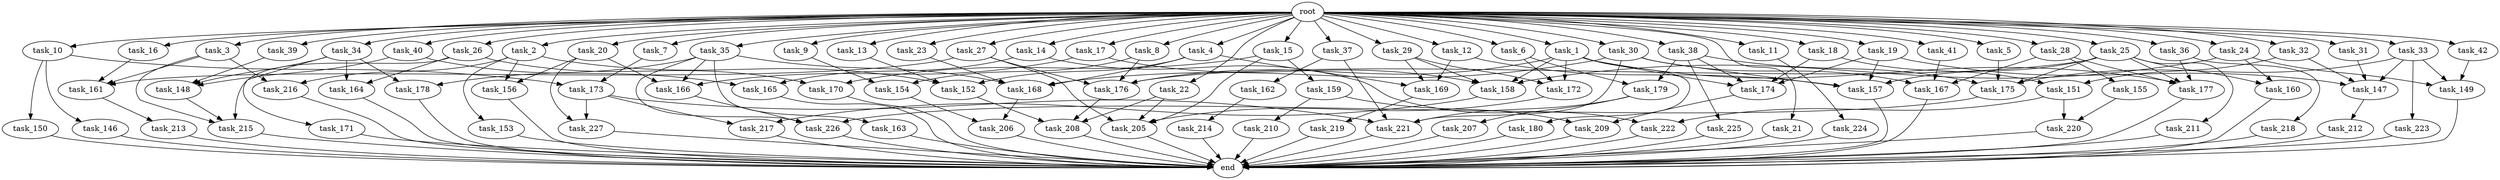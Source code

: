 digraph G {
  task_162 [size="2147483648.000000"];
  task_147 [size="5669356830.720000"];
  task_221 [size="11596411699.200001"];
  task_15 [size="10.240000"];
  task_206 [size="3865470566.400000"];
  task_161 [size="15547781611.520000"];
  task_9 [size="10.240000"];
  task_40 [size="10.240000"];
  task_215 [size="7645041786.880000"];
  task_36 [size="10.240000"];
  task_4 [size="10.240000"];
  task_179 [size="9105330667.520000"];
  task_166 [size="13056700579.840000"];
  task_13 [size="10.240000"];
  task_14 [size="10.240000"];
  task_174 [size="13572096655.360001"];
  task_32 [size="10.240000"];
  task_3 [size="10.240000"];
  task_159 [size="343597383.680000"];
  task_5 [size="10.240000"];
  task_169 [size="17952963297.279999"];
  task_20 [size="10.240000"];
  task_155 [size="1374389534.720000"];
  task_213 [size="343597383.680000"];
  task_156 [size="7301444403.200000"];
  task_26 [size="10.240000"];
  task_28 [size="10.240000"];
  task_148 [size="5583457484.800000"];
  task_158 [size="17609365913.599998"];
  task_41 [size="10.240000"];
  task_208 [size="5669356830.720000"];
  task_150 [size="6957847019.520000"];
  task_6 [size="10.240000"];
  task_2 [size="10.240000"];
  task_172 [size="16234976378.880001"];
  task_7 [size="10.240000"];
  task_176 [size="17867063951.360001"];
  task_25 [size="10.240000"];
  task_163 [size="8589934592.000000"];
  task_21 [size="10.240000"];
  task_31 [size="10.240000"];
  task_1 [size="10.240000"];
  task_23 [size="10.240000"];
  task_217 [size="10050223472.639999"];
  task_224 [size="5497558138.880000"];
  task_29 [size="10.240000"];
  task_205 [size="8589934592.000000"];
  task_173 [size="9105330667.520000"];
  task_180 [size="5497558138.880000"];
  task_171 [size="343597383.680000"];
  task_209 [size="6356551598.080000"];
  task_220 [size="7645041786.880000"];
  task_210 [size="2147483648.000000"];
  task_24 [size="10.240000"];
  task_18 [size="10.240000"];
  task_218 [size="8589934592.000000"];
  task_167 [size="3865470566.400000"];
  task_226 [size="10307921510.400000"];
  task_170 [size="687194767.360000"];
  task_157 [size="12884901888.000000"];
  task_165 [size="10050223472.639999"];
  task_22 [size="10.240000"];
  task_19 [size="10.240000"];
  task_42 [size="10.240000"];
  task_168 [size="18468359372.799999"];
  task_154 [size="8589934592.000000"];
  task_222 [size="9105330667.520000"];
  task_177 [size="16836271800.320000"];
  task_164 [size="687194767.360000"];
  task_16 [size="10.240000"];
  task_30 [size="10.240000"];
  task_39 [size="10.240000"];
  task_17 [size="10.240000"];
  task_8 [size="10.240000"];
  task_12 [size="10.240000"];
  task_34 [size="10.240000"];
  root [size="0.000000"];
  task_216 [size="7301444403.200000"];
  task_214 [size="2147483648.000000"];
  end [size="0.000000"];
  task_152 [size="8074538516.480000"];
  task_151 [size="2491081031.680000"];
  task_10 [size="10.240000"];
  task_219 [size="6957847019.520000"];
  task_27 [size="10.240000"];
  task_175 [size="11081015623.680000"];
  task_212 [size="343597383.680000"];
  task_37 [size="10.240000"];
  task_35 [size="10.240000"];
  task_33 [size="10.240000"];
  task_225 [size="6957847019.520000"];
  task_178 [size="8933531975.680000"];
  task_149 [size="9019431321.600000"];
  task_38 [size="10.240000"];
  task_207 [size="4209067950.080000"];
  task_211 [size="1374389534.720000"];
  task_11 [size="10.240000"];
  task_227 [size="6184752906.240000"];
  task_153 [size="4209067950.080000"];
  task_146 [size="6957847019.520000"];
  task_223 [size="1374389534.720000"];
  task_160 [size="3521873182.720000"];

  task_162 -> task_214 [size="209715200.000000"];
  task_147 -> task_212 [size="33554432.000000"];
  task_221 -> end [size="1.000000"];
  task_15 -> task_159 [size="33554432.000000"];
  task_15 -> task_170 [size="33554432.000000"];
  task_15 -> task_205 [size="33554432.000000"];
  task_206 -> end [size="1.000000"];
  task_161 -> task_213 [size="33554432.000000"];
  task_9 -> task_154 [size="301989888.000000"];
  task_40 -> task_165 [size="301989888.000000"];
  task_40 -> task_148 [size="301989888.000000"];
  task_215 -> end [size="1.000000"];
  task_36 -> task_177 [size="838860800.000000"];
  task_36 -> task_218 [size="838860800.000000"];
  task_4 -> task_168 [size="75497472.000000"];
  task_4 -> task_169 [size="75497472.000000"];
  task_4 -> task_152 [size="75497472.000000"];
  task_179 -> task_207 [size="411041792.000000"];
  task_179 -> task_221 [size="411041792.000000"];
  task_166 -> task_226 [size="33554432.000000"];
  task_13 -> task_152 [size="301989888.000000"];
  task_14 -> task_222 [size="679477248.000000"];
  task_14 -> task_165 [size="679477248.000000"];
  task_174 -> task_209 [size="411041792.000000"];
  task_32 -> task_151 [size="209715200.000000"];
  task_32 -> task_147 [size="209715200.000000"];
  task_3 -> task_215 [size="301989888.000000"];
  task_3 -> task_161 [size="301989888.000000"];
  task_3 -> task_216 [size="301989888.000000"];
  task_159 -> task_209 [size="209715200.000000"];
  task_159 -> task_210 [size="209715200.000000"];
  task_5 -> task_175 [size="134217728.000000"];
  task_169 -> task_219 [size="679477248.000000"];
  task_20 -> task_227 [size="301989888.000000"];
  task_20 -> task_156 [size="301989888.000000"];
  task_20 -> task_166 [size="301989888.000000"];
  task_155 -> task_220 [size="536870912.000000"];
  task_213 -> end [size="1.000000"];
  task_156 -> end [size="1.000000"];
  task_26 -> task_215 [size="33554432.000000"];
  task_26 -> task_164 [size="33554432.000000"];
  task_26 -> task_170 [size="33554432.000000"];
  task_28 -> task_155 [size="134217728.000000"];
  task_28 -> task_167 [size="134217728.000000"];
  task_28 -> task_177 [size="134217728.000000"];
  task_148 -> task_215 [size="411041792.000000"];
  task_158 -> task_217 [size="679477248.000000"];
  task_41 -> task_167 [size="33554432.000000"];
  task_208 -> end [size="1.000000"];
  task_150 -> end [size="1.000000"];
  task_6 -> task_179 [size="209715200.000000"];
  task_6 -> task_172 [size="209715200.000000"];
  task_2 -> task_216 [size="411041792.000000"];
  task_2 -> task_156 [size="411041792.000000"];
  task_2 -> task_152 [size="411041792.000000"];
  task_2 -> task_153 [size="411041792.000000"];
  task_172 -> task_205 [size="134217728.000000"];
  task_7 -> task_173 [size="209715200.000000"];
  task_176 -> task_208 [size="209715200.000000"];
  task_25 -> task_211 [size="134217728.000000"];
  task_25 -> task_157 [size="134217728.000000"];
  task_25 -> task_176 [size="134217728.000000"];
  task_25 -> task_177 [size="134217728.000000"];
  task_25 -> task_175 [size="134217728.000000"];
  task_25 -> task_160 [size="134217728.000000"];
  task_163 -> end [size="1.000000"];
  task_21 -> end [size="1.000000"];
  task_31 -> task_147 [size="134217728.000000"];
  task_1 -> task_172 [size="536870912.000000"];
  task_1 -> task_176 [size="536870912.000000"];
  task_1 -> task_158 [size="536870912.000000"];
  task_1 -> task_180 [size="536870912.000000"];
  task_1 -> task_177 [size="536870912.000000"];
  task_1 -> task_174 [size="536870912.000000"];
  task_23 -> task_168 [size="679477248.000000"];
  task_217 -> end [size="1.000000"];
  task_224 -> end [size="1.000000"];
  task_29 -> task_158 [size="838860800.000000"];
  task_29 -> task_169 [size="838860800.000000"];
  task_29 -> task_172 [size="838860800.000000"];
  task_205 -> end [size="1.000000"];
  task_173 -> task_217 [size="301989888.000000"];
  task_173 -> task_221 [size="301989888.000000"];
  task_173 -> task_227 [size="301989888.000000"];
  task_180 -> end [size="1.000000"];
  task_171 -> end [size="1.000000"];
  task_209 -> end [size="1.000000"];
  task_220 -> end [size="1.000000"];
  task_210 -> end [size="1.000000"];
  task_24 -> task_158 [size="209715200.000000"];
  task_24 -> task_149 [size="209715200.000000"];
  task_24 -> task_160 [size="209715200.000000"];
  task_18 -> task_151 [size="33554432.000000"];
  task_18 -> task_174 [size="33554432.000000"];
  task_218 -> end [size="1.000000"];
  task_167 -> end [size="1.000000"];
  task_226 -> end [size="1.000000"];
  task_170 -> end [size="1.000000"];
  task_157 -> end [size="1.000000"];
  task_165 -> end [size="1.000000"];
  task_22 -> task_208 [size="134217728.000000"];
  task_22 -> task_205 [size="134217728.000000"];
  task_19 -> task_157 [size="75497472.000000"];
  task_19 -> task_147 [size="75497472.000000"];
  task_19 -> task_174 [size="75497472.000000"];
  task_42 -> task_149 [size="536870912.000000"];
  task_168 -> task_206 [size="75497472.000000"];
  task_154 -> task_206 [size="301989888.000000"];
  task_222 -> end [size="1.000000"];
  task_177 -> end [size="1.000000"];
  task_164 -> end [size="1.000000"];
  task_16 -> task_161 [size="679477248.000000"];
  task_30 -> task_167 [size="209715200.000000"];
  task_30 -> task_157 [size="209715200.000000"];
  task_30 -> task_168 [size="209715200.000000"];
  task_30 -> task_221 [size="209715200.000000"];
  task_39 -> task_148 [size="209715200.000000"];
  task_17 -> task_158 [size="134217728.000000"];
  task_17 -> task_166 [size="134217728.000000"];
  task_8 -> task_176 [size="536870912.000000"];
  task_8 -> task_154 [size="536870912.000000"];
  task_12 -> task_157 [size="838860800.000000"];
  task_12 -> task_169 [size="838860800.000000"];
  task_34 -> task_178 [size="33554432.000000"];
  task_34 -> task_164 [size="33554432.000000"];
  task_34 -> task_171 [size="33554432.000000"];
  task_34 -> task_148 [size="33554432.000000"];
  root -> task_39 [size="1.000000"];
  root -> task_26 [size="1.000000"];
  root -> task_8 [size="1.000000"];
  root -> task_34 [size="1.000000"];
  root -> task_28 [size="1.000000"];
  root -> task_15 [size="1.000000"];
  root -> task_2 [size="1.000000"];
  root -> task_17 [size="1.000000"];
  root -> task_9 [size="1.000000"];
  root -> task_6 [size="1.000000"];
  root -> task_40 [size="1.000000"];
  root -> task_10 [size="1.000000"];
  root -> task_27 [size="1.000000"];
  root -> task_7 [size="1.000000"];
  root -> task_4 [size="1.000000"];
  root -> task_24 [size="1.000000"];
  root -> task_25 [size="1.000000"];
  root -> task_18 [size="1.000000"];
  root -> task_33 [size="1.000000"];
  root -> task_35 [size="1.000000"];
  root -> task_13 [size="1.000000"];
  root -> task_31 [size="1.000000"];
  root -> task_14 [size="1.000000"];
  root -> task_1 [size="1.000000"];
  root -> task_23 [size="1.000000"];
  root -> task_11 [size="1.000000"];
  root -> task_3 [size="1.000000"];
  root -> task_37 [size="1.000000"];
  root -> task_20 [size="1.000000"];
  root -> task_29 [size="1.000000"];
  root -> task_32 [size="1.000000"];
  root -> task_5 [size="1.000000"];
  root -> task_12 [size="1.000000"];
  root -> task_38 [size="1.000000"];
  root -> task_22 [size="1.000000"];
  root -> task_19 [size="1.000000"];
  root -> task_41 [size="1.000000"];
  root -> task_36 [size="1.000000"];
  root -> task_21 [size="1.000000"];
  root -> task_16 [size="1.000000"];
  root -> task_42 [size="1.000000"];
  root -> task_30 [size="1.000000"];
  task_216 -> end [size="1.000000"];
  task_214 -> end [size="1.000000"];
  task_152 -> task_208 [size="209715200.000000"];
  task_151 -> task_220 [size="209715200.000000"];
  task_151 -> task_222 [size="209715200.000000"];
  task_10 -> task_150 [size="679477248.000000"];
  task_10 -> task_173 [size="679477248.000000"];
  task_10 -> task_146 [size="679477248.000000"];
  task_219 -> end [size="1.000000"];
  task_27 -> task_176 [size="536870912.000000"];
  task_27 -> task_161 [size="536870912.000000"];
  task_27 -> task_205 [size="536870912.000000"];
  task_175 -> task_226 [size="134217728.000000"];
  task_212 -> end [size="1.000000"];
  task_37 -> task_162 [size="209715200.000000"];
  task_37 -> task_221 [size="209715200.000000"];
  task_35 -> task_168 [size="838860800.000000"];
  task_35 -> task_178 [size="838860800.000000"];
  task_35 -> task_226 [size="838860800.000000"];
  task_35 -> task_166 [size="838860800.000000"];
  task_35 -> task_163 [size="838860800.000000"];
  task_33 -> task_223 [size="134217728.000000"];
  task_33 -> task_147 [size="134217728.000000"];
  task_33 -> task_175 [size="134217728.000000"];
  task_33 -> task_149 [size="134217728.000000"];
  task_225 -> end [size="1.000000"];
  task_178 -> end [size="1.000000"];
  task_149 -> end [size="1.000000"];
  task_38 -> task_225 [size="679477248.000000"];
  task_38 -> task_179 [size="679477248.000000"];
  task_38 -> task_175 [size="679477248.000000"];
  task_38 -> task_174 [size="679477248.000000"];
  task_207 -> end [size="1.000000"];
  task_211 -> end [size="1.000000"];
  task_11 -> task_224 [size="536870912.000000"];
  task_227 -> end [size="1.000000"];
  task_153 -> end [size="1.000000"];
  task_146 -> end [size="1.000000"];
  task_223 -> end [size="1.000000"];
  task_160 -> end [size="1.000000"];
}
